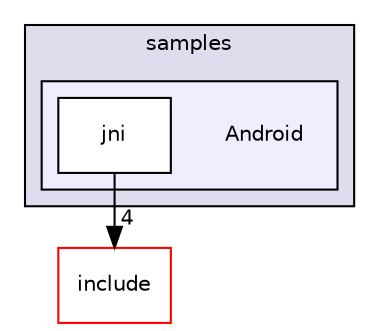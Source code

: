 digraph "c++/3rdParty/plog/samples/Android" {
  bgcolor=transparent;
  compound=true
  node [ fontsize="10", fontname="Helvetica"];
  edge [ labelfontsize="10", labelfontname="Helvetica"];
  subgraph clusterdir_8d03fde5493a5e8d8675f397fdf6800f {
    graph [ bgcolor="#ddddee", pencolor="black", label="samples" fontname="Helvetica", fontsize="10", URL="dir_8d03fde5493a5e8d8675f397fdf6800f.html"]
  subgraph clusterdir_cad8742641250905a6e5b9736c7bc9b3 {
    graph [ bgcolor="#eeeeff", pencolor="black", label="" URL="dir_cad8742641250905a6e5b9736c7bc9b3.html"];
    dir_cad8742641250905a6e5b9736c7bc9b3 [shape=plaintext label="Android"];
    dir_d4569127dccc6ad05a299c7995c18c17 [shape=box label="jni" color="black" fillcolor="white" style="filled" URL="dir_d4569127dccc6ad05a299c7995c18c17.html"];
  }
  }
  dir_05ea78ffc4ddc4f6d9a6448a24f50fa8 [shape=box label="include" color="red" URL="dir_05ea78ffc4ddc4f6d9a6448a24f50fa8.html"];
  dir_d4569127dccc6ad05a299c7995c18c17->dir_05ea78ffc4ddc4f6d9a6448a24f50fa8 [headlabel="4", labeldistance=1.5 headhref="dir_000033_000027.html"];
}

